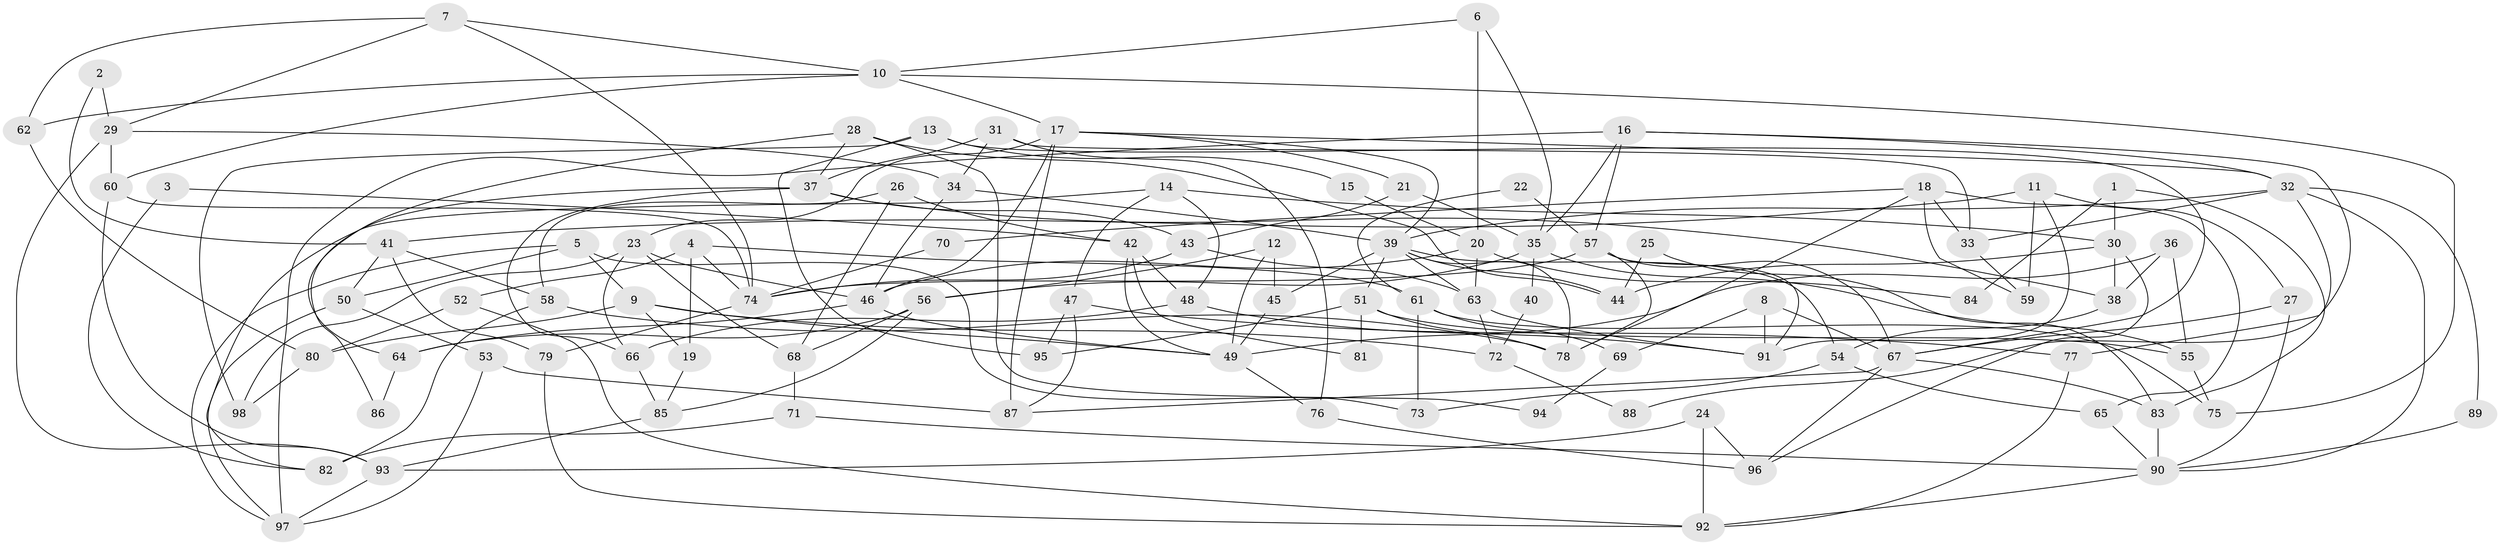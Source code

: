 // Generated by graph-tools (version 1.1) at 2025/50/03/09/25 03:50:09]
// undirected, 98 vertices, 196 edges
graph export_dot {
graph [start="1"]
  node [color=gray90,style=filled];
  1;
  2;
  3;
  4;
  5;
  6;
  7;
  8;
  9;
  10;
  11;
  12;
  13;
  14;
  15;
  16;
  17;
  18;
  19;
  20;
  21;
  22;
  23;
  24;
  25;
  26;
  27;
  28;
  29;
  30;
  31;
  32;
  33;
  34;
  35;
  36;
  37;
  38;
  39;
  40;
  41;
  42;
  43;
  44;
  45;
  46;
  47;
  48;
  49;
  50;
  51;
  52;
  53;
  54;
  55;
  56;
  57;
  58;
  59;
  60;
  61;
  62;
  63;
  64;
  65;
  66;
  67;
  68;
  69;
  70;
  71;
  72;
  73;
  74;
  75;
  76;
  77;
  78;
  79;
  80;
  81;
  82;
  83;
  84;
  85;
  86;
  87;
  88;
  89;
  90;
  91;
  92;
  93;
  94;
  95;
  96;
  97;
  98;
  1 -- 30;
  1 -- 83;
  1 -- 84;
  2 -- 41;
  2 -- 29;
  3 -- 82;
  3 -- 42;
  4 -- 74;
  4 -- 52;
  4 -- 19;
  4 -- 61;
  5 -- 50;
  5 -- 97;
  5 -- 9;
  5 -- 73;
  6 -- 20;
  6 -- 10;
  6 -- 35;
  7 -- 74;
  7 -- 10;
  7 -- 29;
  7 -- 62;
  8 -- 67;
  8 -- 91;
  8 -- 69;
  9 -- 49;
  9 -- 19;
  9 -- 72;
  9 -- 80;
  10 -- 60;
  10 -- 17;
  10 -- 62;
  10 -- 75;
  11 -- 27;
  11 -- 59;
  11 -- 41;
  11 -- 91;
  12 -- 49;
  12 -- 45;
  12 -- 56;
  13 -- 95;
  13 -- 98;
  13 -- 15;
  13 -- 67;
  14 -- 47;
  14 -- 30;
  14 -- 48;
  14 -- 82;
  15 -- 20;
  16 -- 35;
  16 -- 32;
  16 -- 57;
  16 -- 88;
  16 -- 97;
  17 -- 46;
  17 -- 39;
  17 -- 21;
  17 -- 23;
  17 -- 32;
  17 -- 87;
  18 -- 78;
  18 -- 33;
  18 -- 59;
  18 -- 65;
  18 -- 70;
  19 -- 85;
  20 -- 46;
  20 -- 63;
  20 -- 84;
  21 -- 35;
  21 -- 43;
  22 -- 57;
  22 -- 61;
  23 -- 66;
  23 -- 46;
  23 -- 68;
  23 -- 98;
  24 -- 92;
  24 -- 93;
  24 -- 96;
  25 -- 83;
  25 -- 44;
  26 -- 68;
  26 -- 42;
  26 -- 58;
  27 -- 90;
  27 -- 67;
  28 -- 64;
  28 -- 44;
  28 -- 37;
  28 -- 94;
  29 -- 93;
  29 -- 34;
  29 -- 60;
  30 -- 38;
  30 -- 96;
  30 -- 44;
  31 -- 37;
  31 -- 34;
  31 -- 33;
  31 -- 76;
  32 -- 39;
  32 -- 33;
  32 -- 77;
  32 -- 89;
  32 -- 90;
  33 -- 59;
  34 -- 46;
  34 -- 39;
  35 -- 56;
  35 -- 40;
  35 -- 55;
  36 -- 38;
  36 -- 55;
  36 -- 49;
  37 -- 66;
  37 -- 38;
  37 -- 43;
  37 -- 86;
  38 -- 54;
  39 -- 78;
  39 -- 44;
  39 -- 45;
  39 -- 51;
  39 -- 54;
  39 -- 63;
  40 -- 72;
  41 -- 58;
  41 -- 50;
  41 -- 79;
  42 -- 48;
  42 -- 49;
  42 -- 81;
  43 -- 63;
  43 -- 74;
  45 -- 49;
  46 -- 49;
  46 -- 64;
  47 -- 87;
  47 -- 77;
  47 -- 95;
  48 -- 91;
  48 -- 66;
  49 -- 76;
  50 -- 53;
  50 -- 97;
  51 -- 78;
  51 -- 55;
  51 -- 81;
  51 -- 95;
  52 -- 80;
  52 -- 92;
  53 -- 97;
  53 -- 87;
  54 -- 73;
  54 -- 65;
  55 -- 75;
  56 -- 85;
  56 -- 64;
  56 -- 68;
  57 -- 91;
  57 -- 67;
  57 -- 74;
  57 -- 78;
  58 -- 82;
  58 -- 78;
  60 -- 74;
  60 -- 93;
  61 -- 75;
  61 -- 69;
  61 -- 73;
  62 -- 80;
  63 -- 72;
  63 -- 91;
  64 -- 86;
  65 -- 90;
  66 -- 85;
  67 -- 83;
  67 -- 87;
  67 -- 96;
  68 -- 71;
  69 -- 94;
  70 -- 74;
  71 -- 90;
  71 -- 82;
  72 -- 88;
  74 -- 79;
  76 -- 96;
  77 -- 92;
  79 -- 92;
  80 -- 98;
  83 -- 90;
  85 -- 93;
  89 -- 90;
  90 -- 92;
  93 -- 97;
}
